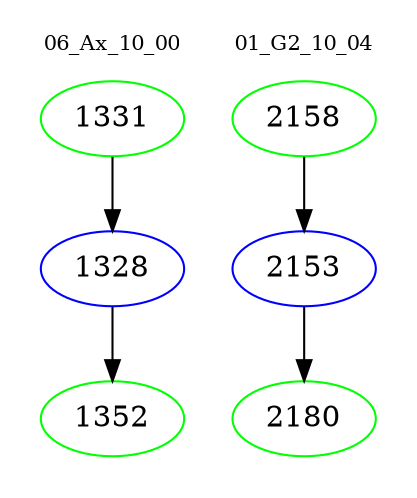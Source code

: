 digraph{
subgraph cluster_0 {
color = white
label = "06_Ax_10_00";
fontsize=10;
T0_1331 [label="1331", color="green"]
T0_1331 -> T0_1328 [color="black"]
T0_1328 [label="1328", color="blue"]
T0_1328 -> T0_1352 [color="black"]
T0_1352 [label="1352", color="green"]
}
subgraph cluster_1 {
color = white
label = "01_G2_10_04";
fontsize=10;
T1_2158 [label="2158", color="green"]
T1_2158 -> T1_2153 [color="black"]
T1_2153 [label="2153", color="blue"]
T1_2153 -> T1_2180 [color="black"]
T1_2180 [label="2180", color="green"]
}
}
